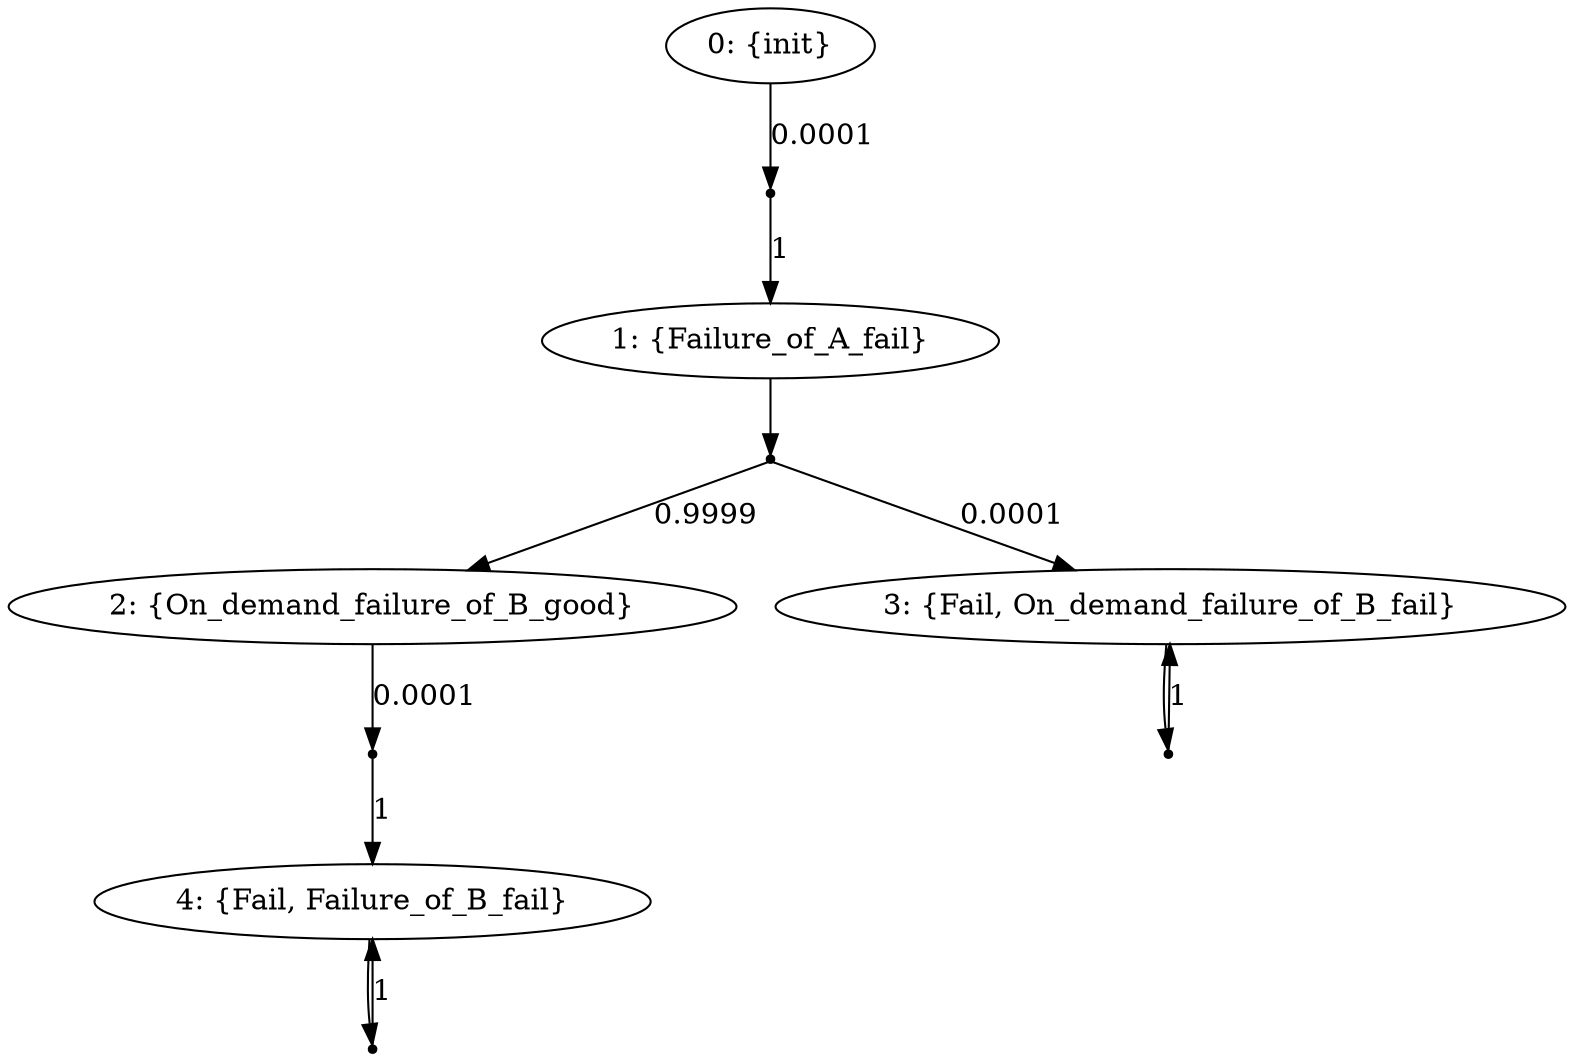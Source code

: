 digraph model {
	0 [ label = "0: {init}" ];
	1 [ label = "1: {Failure_of_A_fail}" ];
	2 [ label = "2: {On_demand_failure_of_B_good}" ];
	3 [ label = "3: {Fail, On_demand_failure_of_B_fail}" ];
	4 [ label = "4: {Fail, Failure_of_B_fail}" ];
	"0c0" [shape = "point"];
	0 -> "0c0" [ label = "0.0001"]
;
	"0c0" -> 1 [ label= "1" ];
	"1c0" [shape = "point"];
	1 -> "1c0";
	"1c0" -> 2 [ label= "0.9999" ];
	"1c0" -> 3 [ label= "0.0001" ];
	"2c0" [shape = "point"];
	2 -> "2c0" [ label = "0.0001"]
;
	"2c0" -> 4 [ label= "1" ];
	"3c0" [shape = "point"];
	3 -> "3c0";
	"3c0" -> 3 [ label= "1" ];
	"4c0" [shape = "point"];
	4 -> "4c0";
	"4c0" -> 4 [ label= "1" ];
}
